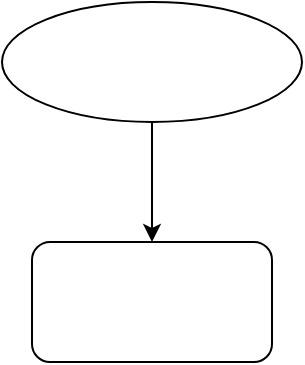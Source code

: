 <mxfile version="14.1.9" type="github"><diagram id="HnbzShULmkymTeGU6WvB" name="Page-1"><mxGraphModel dx="1026" dy="580" grid="1" gridSize="10" guides="1" tooltips="1" connect="1" arrows="1" fold="1" page="1" pageScale="1" pageWidth="827" pageHeight="1169" math="0" shadow="0"><root><mxCell id="0"/><mxCell id="1" parent="0"/><mxCell id="qXmhrNV2sGtaNUH7jLs2-3" value="" style="edgeStyle=orthogonalEdgeStyle;rounded=0;orthogonalLoop=1;jettySize=auto;html=1;" edge="1" parent="1" source="qXmhrNV2sGtaNUH7jLs2-1" target="qXmhrNV2sGtaNUH7jLs2-2"><mxGeometry relative="1" as="geometry"/></mxCell><mxCell id="qXmhrNV2sGtaNUH7jLs2-1" value="" style="ellipse;whiteSpace=wrap;html=1;" vertex="1" parent="1"><mxGeometry x="195" y="60" width="150" height="60" as="geometry"/></mxCell><mxCell id="qXmhrNV2sGtaNUH7jLs2-2" value="" style="rounded=1;whiteSpace=wrap;html=1;" vertex="1" parent="1"><mxGeometry x="210" y="180" width="120" height="60" as="geometry"/></mxCell></root></mxGraphModel></diagram></mxfile>